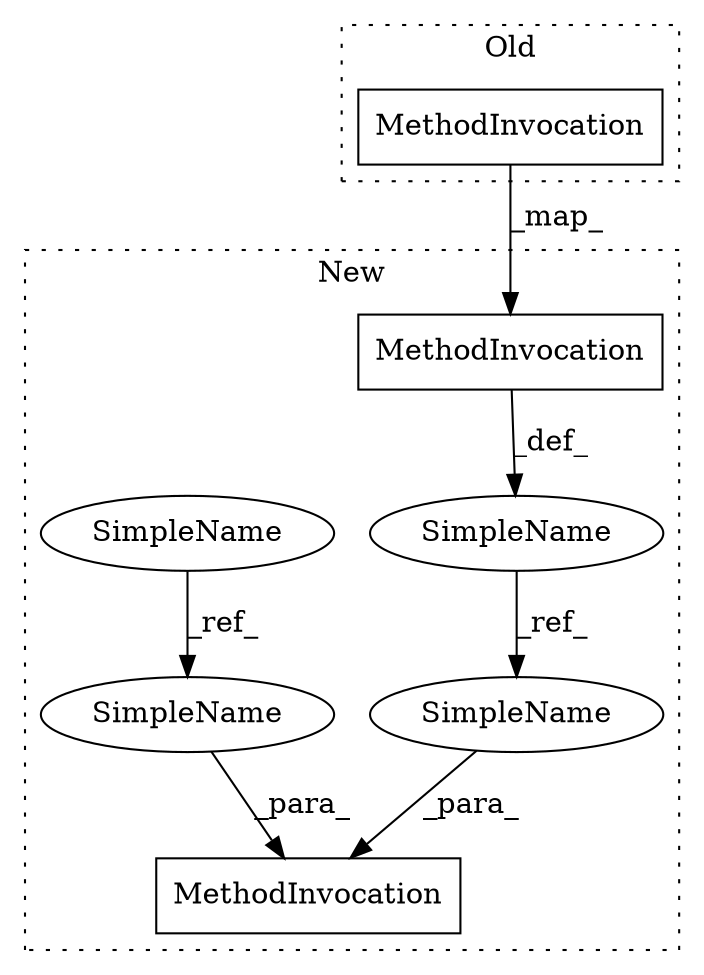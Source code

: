 digraph G {
subgraph cluster0 {
2 [label="MethodInvocation" a="32" s="13551,13563" l="8,1" shape="box"];
label = "Old";
style="dotted";
}
subgraph cluster1 {
1 [label="MethodInvocation" a="32" s="15812,15824" l="8,1" shape="box"];
3 [label="MethodInvocation" a="32" s="16336,16377" l="11,1" shape="box"];
4 [label="SimpleName" a="42" s="15792" l="12" shape="ellipse"];
5 [label="SimpleName" a="42" s="16354" l="12" shape="ellipse"];
6 [label="SimpleName" a="42" s="16347" l="5" shape="ellipse"];
7 [label="SimpleName" a="42" s="15720" l="5" shape="ellipse"];
label = "New";
style="dotted";
}
1 -> 4 [label="_def_"];
2 -> 1 [label="_map_"];
4 -> 5 [label="_ref_"];
5 -> 3 [label="_para_"];
6 -> 3 [label="_para_"];
7 -> 6 [label="_ref_"];
}